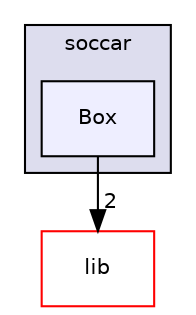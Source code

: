 digraph "soccar/Box" {
  compound=true
  node [ fontsize="10", fontname="Helvetica"];
  edge [ labelfontsize="10", labelfontname="Helvetica"];
  subgraph clusterdir_c3287c44aff5d884b78bd3f7984dd3a3 {
    graph [ bgcolor="#ddddee", pencolor="black", label="soccar" fontname="Helvetica", fontsize="10", URL="dir_c3287c44aff5d884b78bd3f7984dd3a3.html"]
  dir_dc53b9de577cbd9fc71d4550f68828af [shape=box, label="Box", style="filled", fillcolor="#eeeeff", pencolor="black", URL="dir_dc53b9de577cbd9fc71d4550f68828af.html"];
  }
  dir_97aefd0d527b934f1d99a682da8fe6a9 [shape=box label="lib" fillcolor="white" style="filled" color="red" URL="dir_97aefd0d527b934f1d99a682da8fe6a9.html"];
  dir_dc53b9de577cbd9fc71d4550f68828af->dir_97aefd0d527b934f1d99a682da8fe6a9 [headlabel="2", labeldistance=1.5 headhref="dir_000012_000006.html"];
}
